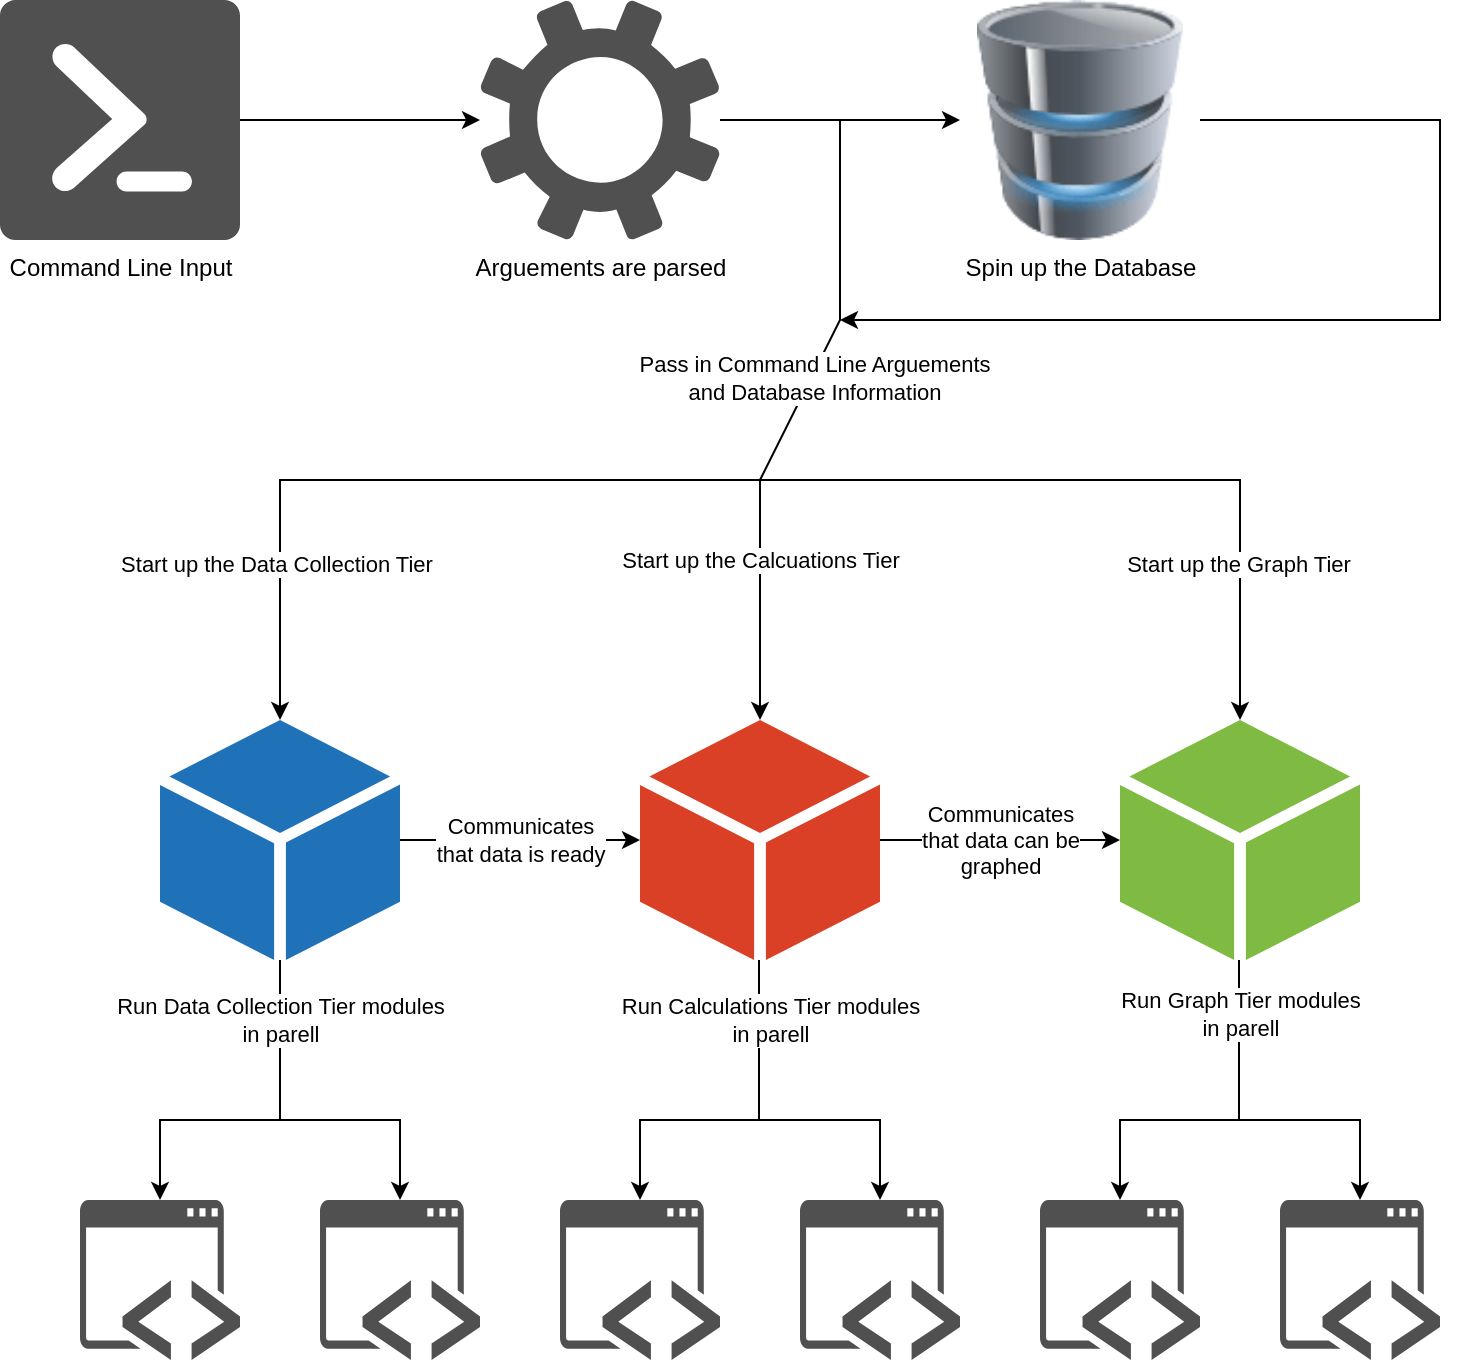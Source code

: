 <mxfile version="13.7.9" type="device"><diagram id="g_-_P0Y3RXMjXDAgjck8" name="Page-1"><mxGraphModel dx="1422" dy="739" grid="1" gridSize="10" guides="1" tooltips="1" connect="1" arrows="1" fold="1" page="1" pageScale="1" pageWidth="850" pageHeight="1100" math="0" shadow="0"><root><mxCell id="0"/><mxCell id="1" parent="0"/><mxCell id="jmWXjkd3028MPfCZnBiy-3" style="edgeStyle=orthogonalEdgeStyle;rounded=0;orthogonalLoop=1;jettySize=auto;html=1;" edge="1" parent="1" source="jmWXjkd3028MPfCZnBiy-1" target="jmWXjkd3028MPfCZnBiy-2"><mxGeometry relative="1" as="geometry"/></mxCell><mxCell id="jmWXjkd3028MPfCZnBiy-1" value="Command Line Input" style="pointerEvents=1;shadow=0;dashed=0;html=1;strokeColor=none;fillColor=#505050;labelPosition=center;verticalLabelPosition=bottom;verticalAlign=top;outlineConnect=0;align=center;shape=mxgraph.office.concepts.powershell;" vertex="1" parent="1"><mxGeometry x="40" y="40" width="120" height="120" as="geometry"/></mxCell><mxCell id="jmWXjkd3028MPfCZnBiy-9" style="edgeStyle=orthogonalEdgeStyle;rounded=0;orthogonalLoop=1;jettySize=auto;html=1;entryX=0;entryY=0.5;entryDx=0;entryDy=0;" edge="1" parent="1" source="jmWXjkd3028MPfCZnBiy-2" target="jmWXjkd3028MPfCZnBiy-7"><mxGeometry relative="1" as="geometry"/></mxCell><mxCell id="jmWXjkd3028MPfCZnBiy-2" value="Arguements are parsed" style="pointerEvents=1;shadow=0;dashed=0;html=1;strokeColor=none;fillColor=#505050;labelPosition=center;verticalLabelPosition=bottom;verticalAlign=top;outlineConnect=0;align=center;shape=mxgraph.office.concepts.settings;" vertex="1" parent="1"><mxGeometry x="280" y="40" width="120" height="120" as="geometry"/></mxCell><mxCell id="jmWXjkd3028MPfCZnBiy-50" value="&lt;div&gt;Communicates&lt;/div&gt;&lt;div&gt;that data is ready&lt;br&gt;&lt;/div&gt;" style="edgeStyle=orthogonalEdgeStyle;rounded=0;orthogonalLoop=1;jettySize=auto;html=1;" edge="1" parent="1" source="jmWXjkd3028MPfCZnBiy-4" target="jmWXjkd3028MPfCZnBiy-5"><mxGeometry relative="1" as="geometry"/></mxCell><mxCell id="jmWXjkd3028MPfCZnBiy-4" value="" style="pointerEvents=1;shadow=0;dashed=0;html=1;strokeColor=none;labelPosition=center;verticalLabelPosition=bottom;verticalAlign=top;outlineConnect=0;align=center;shape=mxgraph.office.concepts.node_generic;fillColor=#2072B8;" vertex="1" parent="1"><mxGeometry x="120" y="400" width="120" height="120" as="geometry"/></mxCell><mxCell id="jmWXjkd3028MPfCZnBiy-51" value="&lt;div&gt;Communicates&lt;/div&gt;&lt;div&gt;that data can be&lt;/div&gt;&lt;div&gt;graphed&lt;br&gt;&lt;/div&gt;" style="edgeStyle=orthogonalEdgeStyle;rounded=0;orthogonalLoop=1;jettySize=auto;html=1;" edge="1" parent="1" source="jmWXjkd3028MPfCZnBiy-5" target="jmWXjkd3028MPfCZnBiy-6"><mxGeometry relative="1" as="geometry"/></mxCell><mxCell id="jmWXjkd3028MPfCZnBiy-5" value="" style="pointerEvents=1;shadow=0;dashed=0;html=1;strokeColor=none;labelPosition=center;verticalLabelPosition=bottom;verticalAlign=top;outlineConnect=0;align=center;shape=mxgraph.office.concepts.node_generic;fillColor=#DA4026;" vertex="1" parent="1"><mxGeometry x="360" y="400" width="120" height="120" as="geometry"/></mxCell><mxCell id="jmWXjkd3028MPfCZnBiy-6" value="" style="pointerEvents=1;shadow=0;dashed=0;html=1;strokeColor=none;labelPosition=center;verticalLabelPosition=bottom;verticalAlign=top;outlineConnect=0;align=center;shape=mxgraph.office.concepts.node_generic;fillColor=#7FBA42;" vertex="1" parent="1"><mxGeometry x="600" y="400" width="120" height="120" as="geometry"/></mxCell><mxCell id="jmWXjkd3028MPfCZnBiy-15" style="edgeStyle=orthogonalEdgeStyle;rounded=0;orthogonalLoop=1;jettySize=auto;html=1;exitX=1;exitY=0.5;exitDx=0;exitDy=0;" edge="1" parent="1" source="jmWXjkd3028MPfCZnBiy-7"><mxGeometry relative="1" as="geometry"><mxPoint x="460" y="200" as="targetPoint"/><mxPoint x="690" y="120" as="sourcePoint"/><Array as="points"><mxPoint x="760" y="100"/><mxPoint x="760" y="200"/></Array></mxGeometry></mxCell><mxCell id="jmWXjkd3028MPfCZnBiy-7" value="Spin up the Database" style="image;html=1;image=img/lib/clip_art/computers/Database_128x128.png" vertex="1" parent="1"><mxGeometry x="520" y="40" width="120" height="120" as="geometry"/></mxCell><mxCell id="jmWXjkd3028MPfCZnBiy-10" value="&lt;div&gt;Start up the Calcuations Tier&lt;/div&gt;" style="endArrow=classic;html=1;" edge="1" parent="1" target="jmWXjkd3028MPfCZnBiy-5"><mxGeometry x="0.167" y="-30" width="50" height="50" relative="1" as="geometry"><mxPoint x="420" y="280" as="sourcePoint"/><mxPoint x="450" y="240" as="targetPoint"/><Array as="points"><mxPoint x="420" y="350"/></Array><mxPoint x="30" y="-30" as="offset"/></mxGeometry></mxCell><mxCell id="jmWXjkd3028MPfCZnBiy-11" value="" style="endArrow=classic;html=1;rounded=0;" edge="1" parent="1" target="jmWXjkd3028MPfCZnBiy-6"><mxGeometry width="50" height="50" relative="1" as="geometry"><mxPoint x="420" y="280" as="sourcePoint"/><mxPoint x="660" y="390" as="targetPoint"/><Array as="points"><mxPoint x="660" y="280"/></Array></mxGeometry></mxCell><mxCell id="jmWXjkd3028MPfCZnBiy-17" value="Start up the Graph Tier" style="edgeLabel;html=1;align=center;verticalAlign=middle;resizable=0;points=[];" vertex="1" connectable="0" parent="jmWXjkd3028MPfCZnBiy-11"><mxGeometry x="0.328" y="-42" relative="1" as="geometry"><mxPoint as="offset"/></mxGeometry></mxCell><mxCell id="jmWXjkd3028MPfCZnBiy-12" value="" style="endArrow=classic;html=1;rounded=0;" edge="1" parent="1"><mxGeometry width="50" height="50" relative="1" as="geometry"><mxPoint x="420" y="280" as="sourcePoint"/><mxPoint x="180" y="400" as="targetPoint"/><Array as="points"><mxPoint x="180" y="280"/></Array></mxGeometry></mxCell><mxCell id="jmWXjkd3028MPfCZnBiy-16" value="Start up the Data Collection Tier" style="edgeLabel;html=1;align=center;verticalAlign=middle;resizable=0;points=[];" vertex="1" connectable="0" parent="jmWXjkd3028MPfCZnBiy-12"><mxGeometry x="0.333" y="42" relative="1" as="geometry"><mxPoint x="-44" y="42" as="offset"/></mxGeometry></mxCell><mxCell id="jmWXjkd3028MPfCZnBiy-13" value="" style="endArrow=none;html=1;rounded=0;" edge="1" parent="1"><mxGeometry width="50" height="50" relative="1" as="geometry"><mxPoint x="420" y="280" as="sourcePoint"/><mxPoint x="460" y="100" as="targetPoint"/><Array as="points"><mxPoint x="460" y="200"/></Array></mxGeometry></mxCell><mxCell id="jmWXjkd3028MPfCZnBiy-18" value="&lt;div&gt;Pass in Command Line Arguements&lt;/div&gt;&lt;div&gt;and Database Information&lt;br&gt;&lt;/div&gt;" style="edgeLabel;html=1;align=center;verticalAlign=middle;resizable=0;points=[];" vertex="1" connectable="0" parent="jmWXjkd3028MPfCZnBiy-13"><mxGeometry x="-0.391" y="-1" relative="1" as="geometry"><mxPoint as="offset"/></mxGeometry></mxCell><mxCell id="jmWXjkd3028MPfCZnBiy-19" value="" style="pointerEvents=1;shadow=0;dashed=0;html=1;strokeColor=none;fillColor=#505050;labelPosition=center;verticalLabelPosition=bottom;verticalAlign=top;outlineConnect=0;align=center;shape=mxgraph.office.concepts.application_hybrid;" vertex="1" parent="1"><mxGeometry x="80" y="640" width="80" height="80" as="geometry"/></mxCell><mxCell id="jmWXjkd3028MPfCZnBiy-26" value="" style="pointerEvents=1;shadow=0;dashed=0;html=1;strokeColor=none;fillColor=#505050;labelPosition=center;verticalLabelPosition=bottom;verticalAlign=top;outlineConnect=0;align=center;shape=mxgraph.office.concepts.application_hybrid;" vertex="1" parent="1"><mxGeometry x="200" y="640" width="80" height="80" as="geometry"/></mxCell><mxCell id="jmWXjkd3028MPfCZnBiy-28" value="" style="pointerEvents=1;shadow=0;dashed=0;html=1;strokeColor=none;fillColor=#505050;labelPosition=center;verticalLabelPosition=bottom;verticalAlign=top;outlineConnect=0;align=center;shape=mxgraph.office.concepts.application_hybrid;" vertex="1" parent="1"><mxGeometry x="320" y="640" width="80" height="80" as="geometry"/></mxCell><mxCell id="jmWXjkd3028MPfCZnBiy-29" value="" style="pointerEvents=1;shadow=0;dashed=0;html=1;strokeColor=none;fillColor=#505050;labelPosition=center;verticalLabelPosition=bottom;verticalAlign=top;outlineConnect=0;align=center;shape=mxgraph.office.concepts.application_hybrid;" vertex="1" parent="1"><mxGeometry x="440" y="640" width="80" height="80" as="geometry"/></mxCell><mxCell id="jmWXjkd3028MPfCZnBiy-30" value="" style="pointerEvents=1;shadow=0;dashed=0;html=1;strokeColor=none;fillColor=#505050;labelPosition=center;verticalLabelPosition=bottom;verticalAlign=top;outlineConnect=0;align=center;shape=mxgraph.office.concepts.application_hybrid;" vertex="1" parent="1"><mxGeometry x="560" y="640" width="80" height="80" as="geometry"/></mxCell><mxCell id="jmWXjkd3028MPfCZnBiy-31" value="" style="pointerEvents=1;shadow=0;dashed=0;html=1;strokeColor=none;fillColor=#505050;labelPosition=center;verticalLabelPosition=bottom;verticalAlign=top;outlineConnect=0;align=center;shape=mxgraph.office.concepts.application_hybrid;" vertex="1" parent="1"><mxGeometry x="680" y="640" width="80" height="80" as="geometry"/></mxCell><mxCell id="jmWXjkd3028MPfCZnBiy-36" value="" style="endArrow=none;html=1;" edge="1" parent="1" target="jmWXjkd3028MPfCZnBiy-4"><mxGeometry width="50" height="50" relative="1" as="geometry"><mxPoint x="180" y="600" as="sourcePoint"/><mxPoint x="180" y="530" as="targetPoint"/></mxGeometry></mxCell><mxCell id="jmWXjkd3028MPfCZnBiy-48" value="&lt;div&gt;Run Data Collection Tier modules&lt;/div&gt;&lt;div&gt;in parell&lt;br&gt;&lt;/div&gt;" style="edgeLabel;html=1;align=center;verticalAlign=middle;resizable=0;points=[];" vertex="1" connectable="0" parent="jmWXjkd3028MPfCZnBiy-36"><mxGeometry x="0.35" relative="1" as="geometry"><mxPoint y="4" as="offset"/></mxGeometry></mxCell><mxCell id="jmWXjkd3028MPfCZnBiy-37" value="" style="endArrow=none;html=1;" edge="1" parent="1"><mxGeometry width="50" height="50" relative="1" as="geometry"><mxPoint x="419.5" y="600" as="sourcePoint"/><mxPoint x="419.5" y="520" as="targetPoint"/></mxGeometry></mxCell><mxCell id="jmWXjkd3028MPfCZnBiy-47" value="&lt;div&gt;Run Calculations Tier modules&lt;/div&gt;&lt;div&gt;in parell&lt;/div&gt;" style="edgeLabel;html=1;align=center;verticalAlign=middle;resizable=0;points=[];" vertex="1" connectable="0" parent="jmWXjkd3028MPfCZnBiy-37"><mxGeometry x="0.25" y="-1" relative="1" as="geometry"><mxPoint x="4.5" as="offset"/></mxGeometry></mxCell><mxCell id="jmWXjkd3028MPfCZnBiy-38" value="" style="endArrow=none;html=1;" edge="1" parent="1"><mxGeometry width="50" height="50" relative="1" as="geometry"><mxPoint x="659.5" y="600" as="sourcePoint"/><mxPoint x="659.5" y="520" as="targetPoint"/></mxGeometry></mxCell><mxCell id="jmWXjkd3028MPfCZnBiy-46" value="&lt;div&gt;Run Graph Tier modules&lt;/div&gt;&lt;div&gt;in parell&lt;/div&gt;" style="edgeLabel;html=1;align=center;verticalAlign=middle;resizable=0;points=[];" vertex="1" connectable="0" parent="jmWXjkd3028MPfCZnBiy-38"><mxGeometry x="0.325" y="-4" relative="1" as="geometry"><mxPoint x="-3.5" as="offset"/></mxGeometry></mxCell><mxCell id="jmWXjkd3028MPfCZnBiy-39" value="" style="endArrow=classic;html=1;rounded=0;" edge="1" parent="1" target="jmWXjkd3028MPfCZnBiy-26"><mxGeometry width="50" height="50" relative="1" as="geometry"><mxPoint x="180" y="600" as="sourcePoint"/><mxPoint x="400" y="490" as="targetPoint"/><Array as="points"><mxPoint x="240" y="600"/></Array></mxGeometry></mxCell><mxCell id="jmWXjkd3028MPfCZnBiy-40" value="" style="endArrow=classic;html=1;rounded=0;" edge="1" parent="1"><mxGeometry width="50" height="50" relative="1" as="geometry"><mxPoint x="420" y="600" as="sourcePoint"/><mxPoint x="480" y="640" as="targetPoint"/><Array as="points"><mxPoint x="480" y="600"/></Array></mxGeometry></mxCell><mxCell id="jmWXjkd3028MPfCZnBiy-41" value="" style="endArrow=classic;html=1;rounded=0;" edge="1" parent="1"><mxGeometry width="50" height="50" relative="1" as="geometry"><mxPoint x="660" y="600" as="sourcePoint"/><mxPoint x="720" y="640" as="targetPoint"/><Array as="points"><mxPoint x="720" y="600"/></Array></mxGeometry></mxCell><mxCell id="jmWXjkd3028MPfCZnBiy-43" value="" style="endArrow=classic;html=1;rounded=0;" edge="1" parent="1" target="jmWXjkd3028MPfCZnBiy-19"><mxGeometry width="50" height="50" relative="1" as="geometry"><mxPoint x="180" y="600" as="sourcePoint"/><mxPoint x="280" y="680" as="targetPoint"/><Array as="points"><mxPoint x="120" y="600"/></Array></mxGeometry></mxCell><mxCell id="jmWXjkd3028MPfCZnBiy-44" value="" style="endArrow=classic;html=1;rounded=0;entryX=0.5;entryY=0;entryDx=0;entryDy=0;entryPerimeter=0;" edge="1" parent="1" target="jmWXjkd3028MPfCZnBiy-28"><mxGeometry width="50" height="50" relative="1" as="geometry"><mxPoint x="425" y="600" as="sourcePoint"/><mxPoint x="365" y="640" as="targetPoint"/><Array as="points"><mxPoint x="360" y="600"/></Array></mxGeometry></mxCell><mxCell id="jmWXjkd3028MPfCZnBiy-45" value="" style="endArrow=classic;html=1;rounded=0;" edge="1" parent="1"><mxGeometry width="50" height="50" relative="1" as="geometry"><mxPoint x="660" y="600" as="sourcePoint"/><mxPoint x="600" y="640" as="targetPoint"/><Array as="points"><mxPoint x="600" y="600"/></Array></mxGeometry></mxCell></root></mxGraphModel></diagram></mxfile>